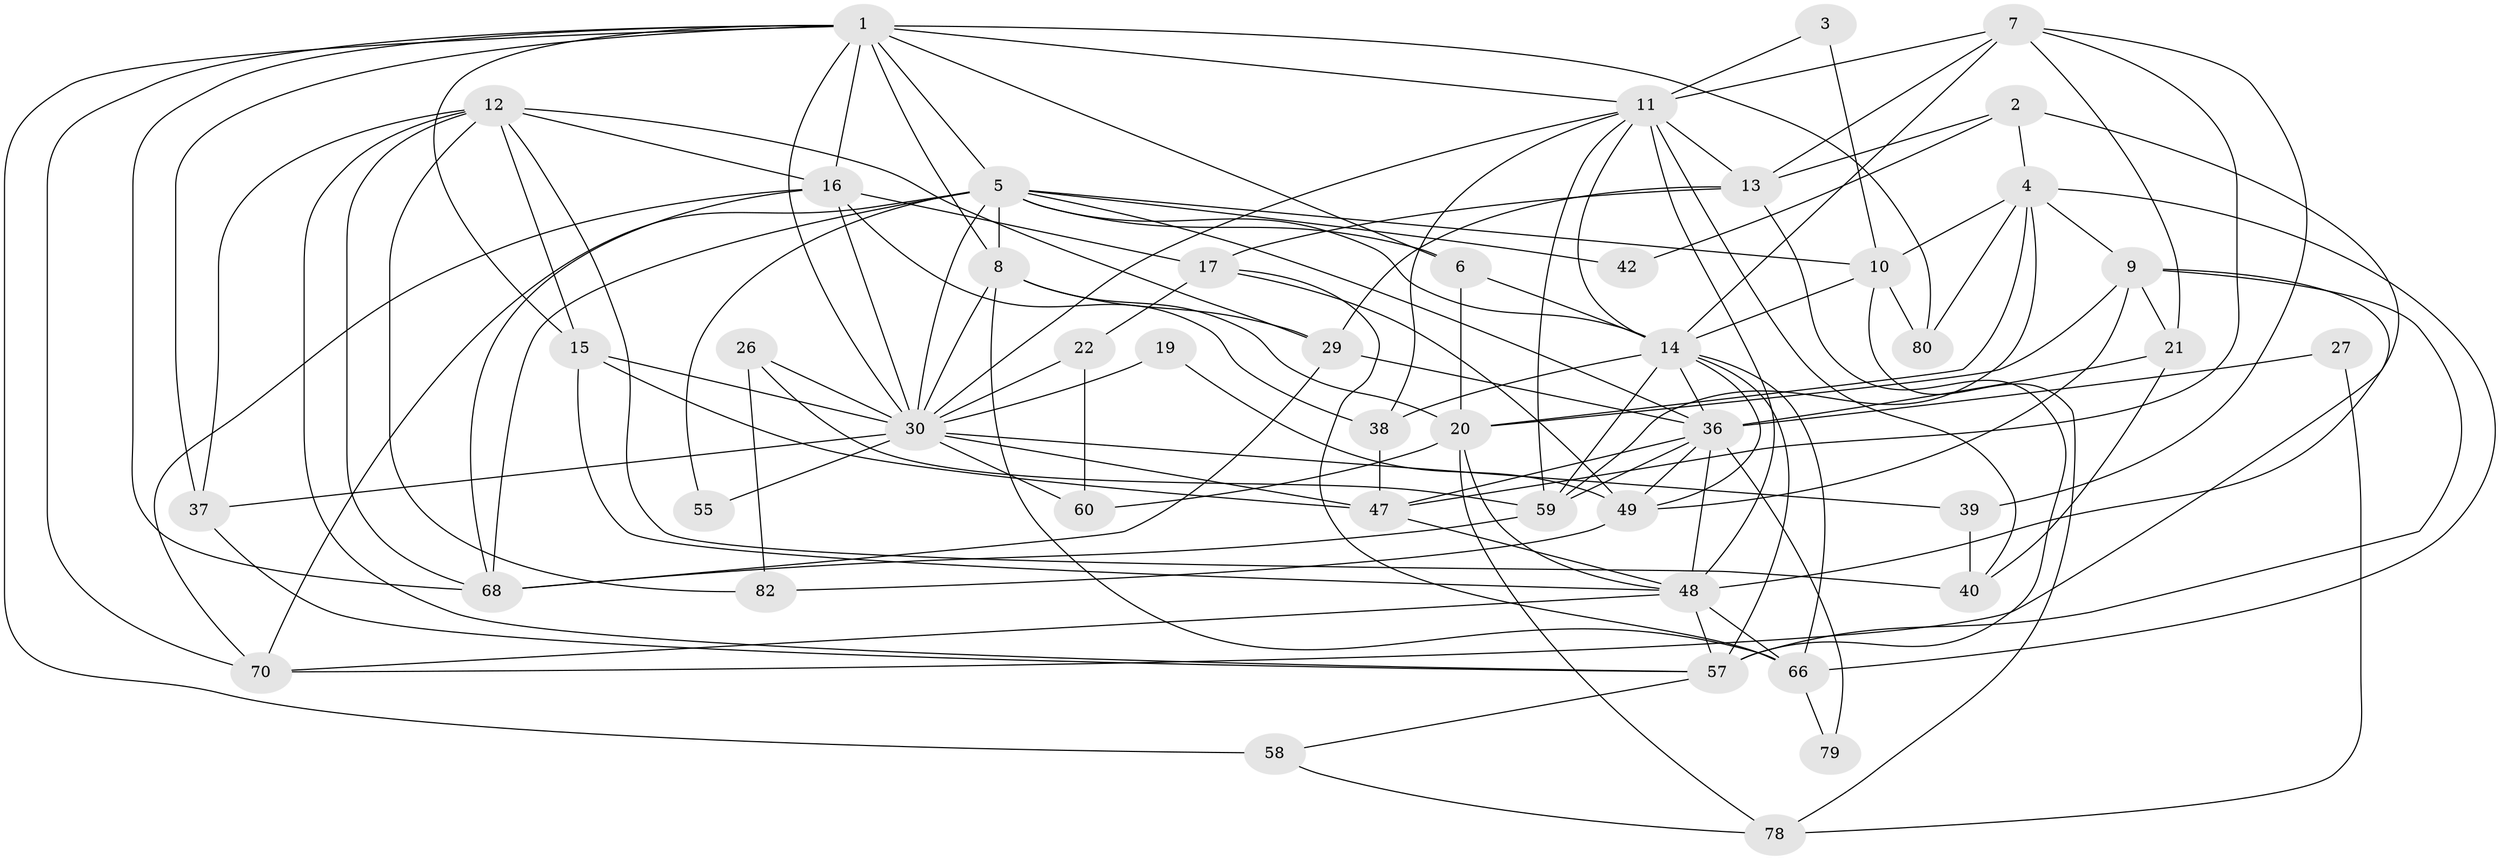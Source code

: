 // original degree distribution, {5: 0.1956521739130435, 4: 0.25, 2: 0.16304347826086957, 6: 0.08695652173913043, 3: 0.25, 10: 0.010869565217391304, 8: 0.010869565217391304, 7: 0.03260869565217391}
// Generated by graph-tools (version 1.1) at 2025/15/03/09/25 04:15:00]
// undirected, 46 vertices, 127 edges
graph export_dot {
graph [start="1"]
  node [color=gray90,style=filled];
  1 [super="+25+54"];
  2;
  3;
  4 [super="+46"];
  5 [super="+41+62"];
  6 [super="+44+77"];
  7 [super="+43"];
  8 [super="+31"];
  9 [super="+75"];
  10;
  11 [super="+23+45"];
  12 [super="+50+88"];
  13 [super="+51+34"];
  14 [super="+76+18+86"];
  15 [super="+32"];
  16 [super="+24"];
  17;
  19;
  20 [super="+35"];
  21 [super="+83"];
  22;
  26;
  27;
  29 [super="+33"];
  30 [super="+64+74"];
  36 [super="+63"];
  37;
  38;
  39;
  40;
  42;
  47 [super="+72+61"];
  48 [super="+65+56"];
  49 [super="+52+89"];
  55;
  57 [super="+67"];
  58;
  59 [super="+87"];
  60;
  66 [super="+91"];
  68 [super="+69"];
  70 [super="+81"];
  78;
  79;
  80;
  82;
  1 -- 15;
  1 -- 5 [weight=3];
  1 -- 6;
  1 -- 11;
  1 -- 68;
  1 -- 37;
  1 -- 70;
  1 -- 8;
  1 -- 16;
  1 -- 80;
  1 -- 58;
  1 -- 30;
  2 -- 4;
  2 -- 42;
  2 -- 13;
  2 -- 48;
  3 -- 10;
  3 -- 11;
  4 -- 20;
  4 -- 9;
  4 -- 80;
  4 -- 66;
  4 -- 10;
  4 -- 59;
  5 -- 10;
  5 -- 6;
  5 -- 42;
  5 -- 55 [weight=2];
  5 -- 70;
  5 -- 30;
  5 -- 14;
  5 -- 8;
  5 -- 36;
  5 -- 68;
  6 -- 20;
  6 -- 14;
  7 -- 21;
  7 -- 39;
  7 -- 14;
  7 -- 13;
  7 -- 47;
  7 -- 11;
  8 -- 66;
  8 -- 30;
  8 -- 20;
  8 -- 29;
  9 -- 57 [weight=2];
  9 -- 20;
  9 -- 49;
  9 -- 70;
  9 -- 21;
  10 -- 78;
  10 -- 80;
  10 -- 14;
  11 -- 14;
  11 -- 48;
  11 -- 38;
  11 -- 40;
  11 -- 13 [weight=2];
  11 -- 30;
  11 -- 59;
  12 -- 16;
  12 -- 82;
  12 -- 68;
  12 -- 40;
  12 -- 57;
  12 -- 29;
  12 -- 15;
  12 -- 37;
  13 -- 17;
  13 -- 57;
  13 -- 29;
  14 -- 59;
  14 -- 36;
  14 -- 38;
  14 -- 57 [weight=2];
  14 -- 49 [weight=2];
  14 -- 66;
  15 -- 48;
  15 -- 30;
  15 -- 47;
  16 -- 30;
  16 -- 17;
  16 -- 70;
  16 -- 38;
  16 -- 68;
  17 -- 22;
  17 -- 66;
  17 -- 49;
  19 -- 49;
  19 -- 30;
  20 -- 48 [weight=2];
  20 -- 60;
  20 -- 78;
  21 -- 36;
  21 -- 40;
  22 -- 60;
  22 -- 30;
  26 -- 82;
  26 -- 30;
  26 -- 59;
  27 -- 78;
  27 -- 36;
  29 -- 36;
  29 -- 68;
  30 -- 37;
  30 -- 39;
  30 -- 60;
  30 -- 55;
  30 -- 47;
  36 -- 48 [weight=3];
  36 -- 59;
  36 -- 79;
  36 -- 49;
  36 -- 47;
  37 -- 57;
  38 -- 47;
  39 -- 40;
  47 -- 48;
  48 -- 70;
  48 -- 66;
  48 -- 57;
  49 -- 82;
  57 -- 58;
  58 -- 78;
  59 -- 68;
  66 -- 79;
}
